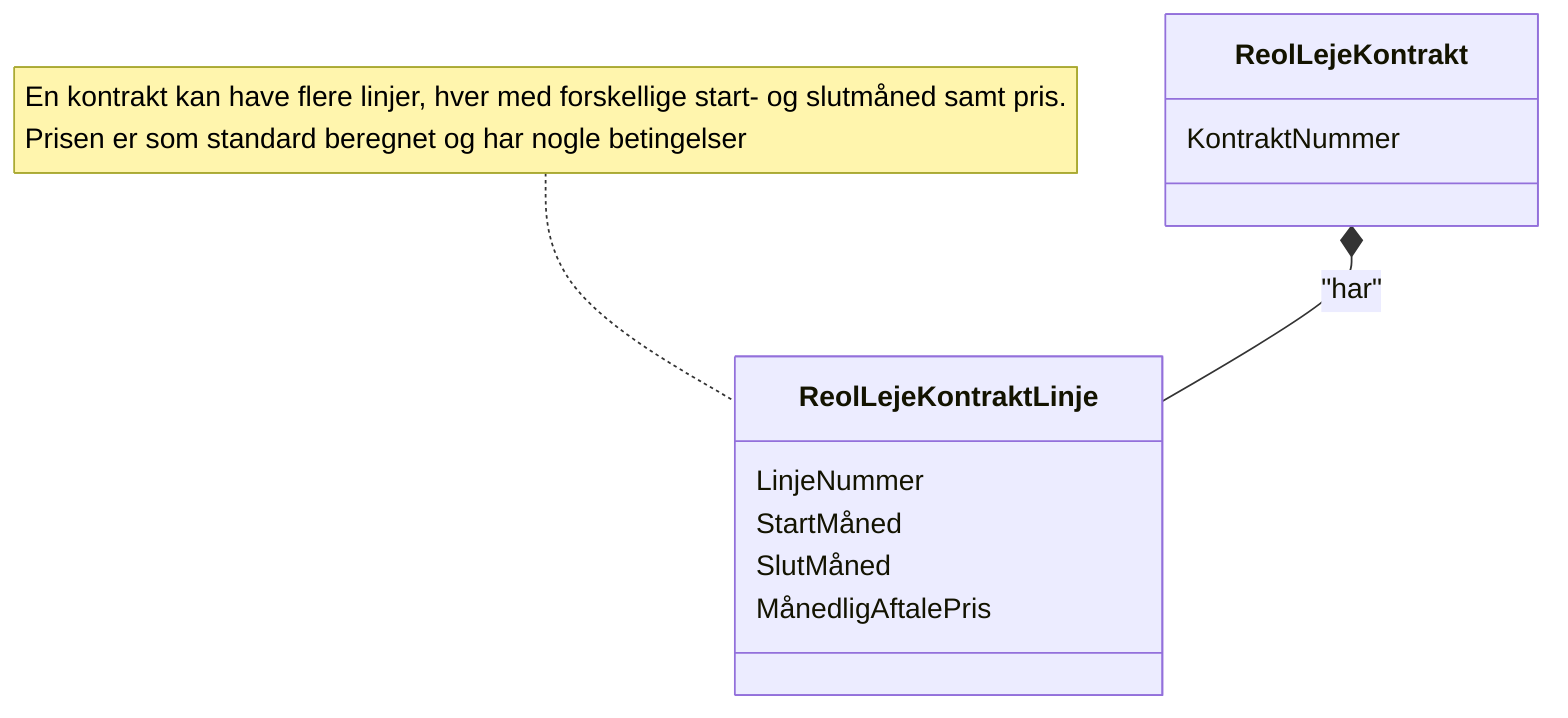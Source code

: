 ﻿classDiagram
    class ReolLejeKontrakt {
        KontraktNummer
    }

    class ReolLejeKontraktLinje {
        LinjeNummer
        StartMåned
        SlutMåned
        MånedligAftalePris
    }

ReolLejeKontrakt *-- ReolLejeKontraktLinje : "har"

note for ReolLejeKontraktLinje "En kontrakt kan have flere linjer, hver med forskellige start- og slutmåned samt pris.<br>Prisen er som standard beregnet og har nogle betingelser"